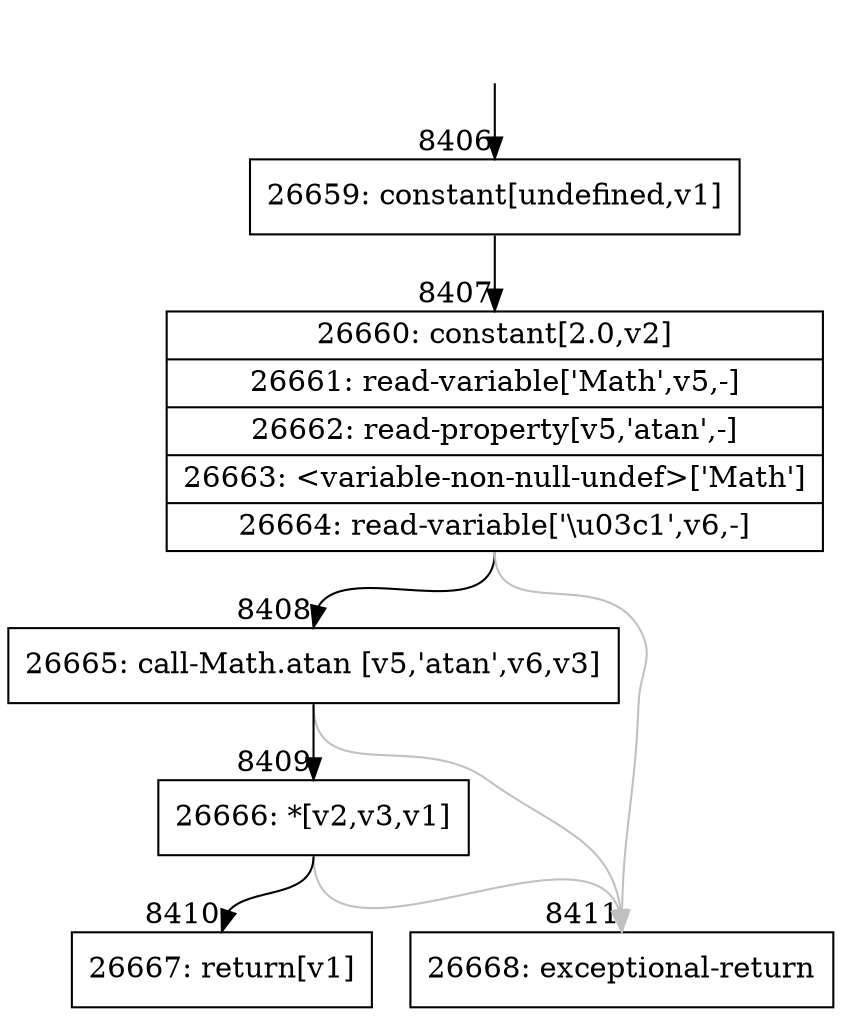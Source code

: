digraph {
rankdir="TD"
BB_entry799[shape=none,label=""];
BB_entry799 -> BB8406 [tailport=s, headport=n, headlabel="    8406"]
BB8406 [shape=record label="{26659: constant[undefined,v1]}" ] 
BB8406 -> BB8407 [tailport=s, headport=n, headlabel="      8407"]
BB8407 [shape=record label="{26660: constant[2.0,v2]|26661: read-variable['Math',v5,-]|26662: read-property[v5,'atan',-]|26663: \<variable-non-null-undef\>['Math']|26664: read-variable['\\u03c1',v6,-]}" ] 
BB8407 -> BB8408 [tailport=s, headport=n, headlabel="      8408"]
BB8407 -> BB8411 [tailport=s, headport=n, color=gray, headlabel="      8411"]
BB8408 [shape=record label="{26665: call-Math.atan [v5,'atan',v6,v3]}" ] 
BB8408 -> BB8409 [tailport=s, headport=n, headlabel="      8409"]
BB8408 -> BB8411 [tailport=s, headport=n, color=gray]
BB8409 [shape=record label="{26666: *[v2,v3,v1]}" ] 
BB8409 -> BB8410 [tailport=s, headport=n, headlabel="      8410"]
BB8409 -> BB8411 [tailport=s, headport=n, color=gray]
BB8410 [shape=record label="{26667: return[v1]}" ] 
BB8411 [shape=record label="{26668: exceptional-return}" ] 
//#$~ 4768
}
